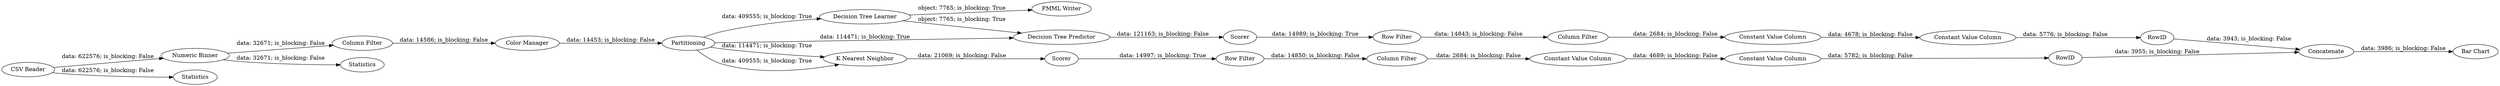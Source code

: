 digraph {
	"-9042579254674145324_10" [label="Decision Tree Learner"]
	"4591643984310862644_292" [label="Constant Value Column"]
	"-9042579254674145324_305" [label="Bar Chart"]
	"4591643984310862644_294" [label="Column Filter"]
	"-450355031760755640_292" [label="Constant Value Column"]
	"-9042579254674145324_300" [label=Concatenate]
	"-450355031760755640_294" [label="Column Filter"]
	"-9042579254674145324_7" [label="Column Filter"]
	"-9042579254674145324_8" [label="Color Manager"]
	"-9042579254674145324_1" [label="CSV Reader"]
	"4591643984310862644_303" [label="Row Filter"]
	"-9042579254674145324_11" [label="Decision Tree Predictor"]
	"-9042579254674145324_22" [label="PMML Writer"]
	"-9042579254674145324_21" [label=Scorer]
	"-450355031760755640_290" [label="Constant Value Column"]
	"-9042579254674145324_6" [label=Statistics]
	"-9042579254674145324_9" [label=Partitioning]
	"-9042579254674145324_4" [label="Numeric Binner"]
	"-9042579254674145324_5" [label=Statistics]
	"4591643984310862644_293" [label=RowID]
	"-9042579254674145324_31" [label=Scorer]
	"-9042579254674145324_30" [label="K Nearest Neighbor"]
	"-450355031760755640_293" [label=RowID]
	"4591643984310862644_290" [label="Constant Value Column"]
	"-450355031760755640_32" [label="Row Filter"]
	"-9042579254674145324_300" -> "-9042579254674145324_305" [label="data: 3986; is_blocking: False"]
	"-9042579254674145324_9" -> "-9042579254674145324_10" [label="data: 409555; is_blocking: True"]
	"4591643984310862644_303" -> "4591643984310862644_294" [label="data: 14850; is_blocking: False"]
	"-9042579254674145324_10" -> "-9042579254674145324_22" [label="object: 7765; is_blocking: True"]
	"-9042579254674145324_4" -> "-9042579254674145324_6" [label="data: 32671; is_blocking: False"]
	"-9042579254674145324_9" -> "-9042579254674145324_30" [label="data: 114471; is_blocking: True"]
	"-9042579254674145324_10" -> "-9042579254674145324_11" [label="object: 7765; is_blocking: True"]
	"-450355031760755640_290" -> "-450355031760755640_292" [label="data: 4678; is_blocking: False"]
	"-9042579254674145324_1" -> "-9042579254674145324_5" [label="data: 622576; is_blocking: False"]
	"-9042579254674145324_21" -> "-450355031760755640_32" [label="data: 14989; is_blocking: True"]
	"-9042579254674145324_9" -> "-9042579254674145324_11" [label="data: 114471; is_blocking: True"]
	"-9042579254674145324_1" -> "-9042579254674145324_4" [label="data: 622576; is_blocking: False"]
	"4591643984310862644_294" -> "4591643984310862644_290" [label="data: 2684; is_blocking: False"]
	"-450355031760755640_32" -> "-450355031760755640_294" [label="data: 14843; is_blocking: False"]
	"-9042579254674145324_4" -> "-9042579254674145324_7" [label="data: 32671; is_blocking: False"]
	"-450355031760755640_292" -> "-450355031760755640_293" [label="data: 5776; is_blocking: False"]
	"4591643984310862644_292" -> "4591643984310862644_293" [label="data: 5782; is_blocking: False"]
	"-9042579254674145324_8" -> "-9042579254674145324_9" [label="data: 14453; is_blocking: False"]
	"-9042579254674145324_9" -> "-9042579254674145324_30" [label="data: 409555; is_blocking: True"]
	"-9042579254674145324_30" -> "-9042579254674145324_31" [label="data: 21069; is_blocking: False"]
	"-450355031760755640_294" -> "-450355031760755640_290" [label="data: 2684; is_blocking: False"]
	"-450355031760755640_293" -> "-9042579254674145324_300" [label="data: 3943; is_blocking: False"]
	"-9042579254674145324_11" -> "-9042579254674145324_21" [label="data: 121163; is_blocking: False"]
	"-9042579254674145324_31" -> "4591643984310862644_303" [label="data: 14997; is_blocking: True"]
	"4591643984310862644_293" -> "-9042579254674145324_300" [label="data: 3955; is_blocking: False"]
	"-9042579254674145324_7" -> "-9042579254674145324_8" [label="data: 14586; is_blocking: False"]
	"4591643984310862644_290" -> "4591643984310862644_292" [label="data: 4689; is_blocking: False"]
	rankdir=LR
}
